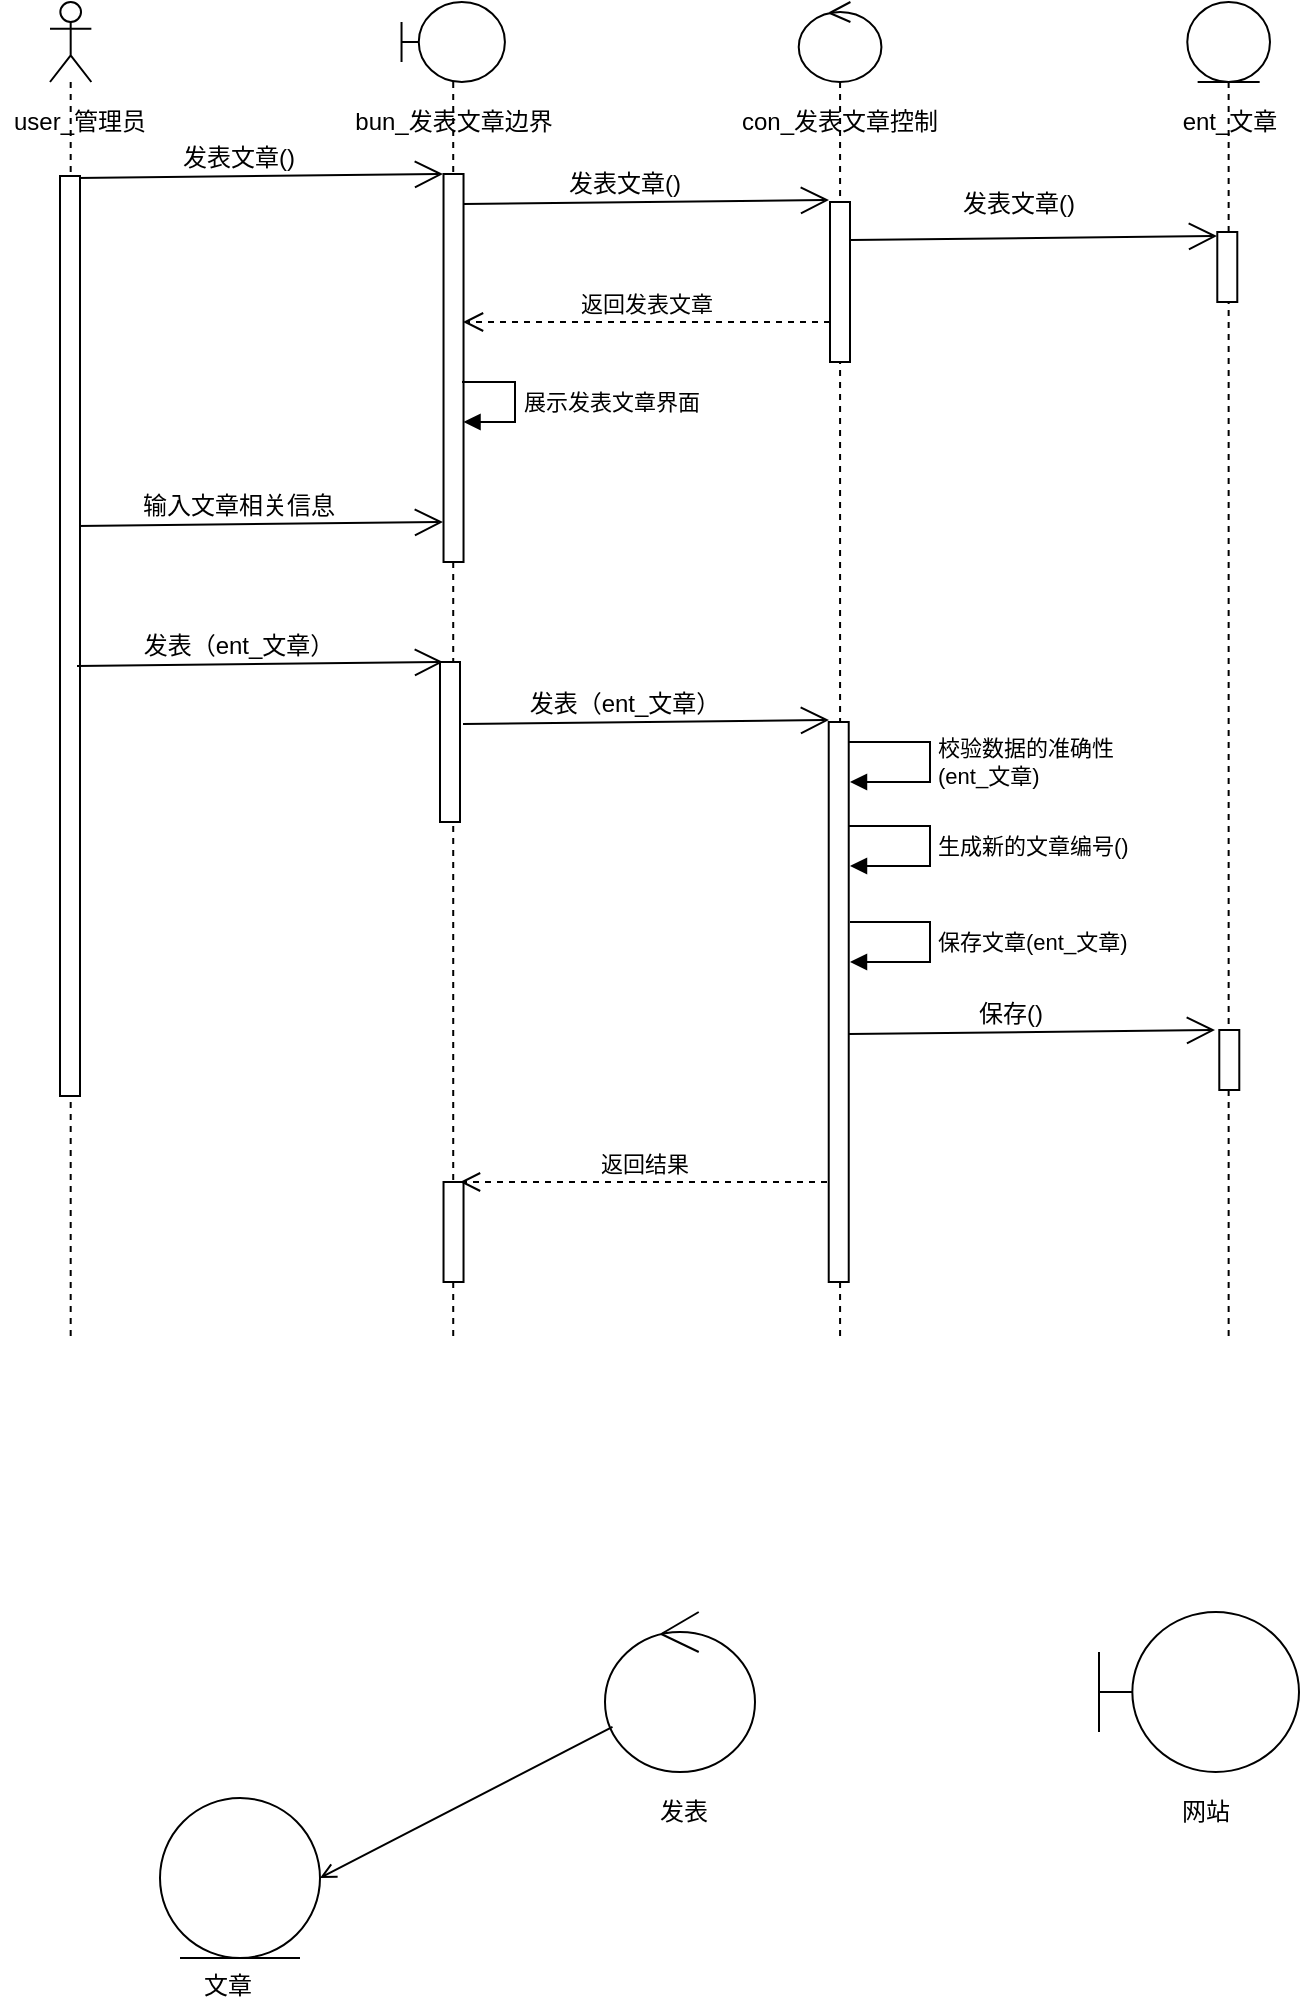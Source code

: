 <mxfile version="10.6.0" type="github"><diagram id="tR3HKV-FSgwvyyN-SO0o" name="Page-1"><mxGraphModel dx="1158" dy="766" grid="1" gridSize="10" guides="1" tooltips="1" connect="1" arrows="1" fold="1" page="1" pageScale="1" pageWidth="2000" pageHeight="1169" math="0" shadow="0"><root><mxCell id="0"/><mxCell id="1" parent="0"/><mxCell id="XWK1yJvFt1IWnZwwz5ON-9" value="" style="group" vertex="1" connectable="0" parent="1"><mxGeometry x="332.5" y="825" width="75" height="110" as="geometry"/></mxCell><mxCell id="XWK1yJvFt1IWnZwwz5ON-4" value="" style="ellipse;shape=umlControl;whiteSpace=wrap;html=1;" vertex="1" parent="XWK1yJvFt1IWnZwwz5ON-9"><mxGeometry width="75" height="80" as="geometry"/></mxCell><mxCell id="XWK1yJvFt1IWnZwwz5ON-7" value="发表" style="text;html=1;resizable=0;points=[];autosize=1;align=left;verticalAlign=top;spacingTop=-4;" vertex="1" parent="XWK1yJvFt1IWnZwwz5ON-9"><mxGeometry x="25" y="90" width="40" height="20" as="geometry"/></mxCell><mxCell id="XWK1yJvFt1IWnZwwz5ON-10" value="" style="group" vertex="1" connectable="0" parent="1"><mxGeometry x="579.5" y="825" width="100" height="110" as="geometry"/></mxCell><mxCell id="XWK1yJvFt1IWnZwwz5ON-2" value="" style="shape=umlBoundary;whiteSpace=wrap;html=1;" vertex="1" parent="XWK1yJvFt1IWnZwwz5ON-10"><mxGeometry width="100" height="80" as="geometry"/></mxCell><mxCell id="XWK1yJvFt1IWnZwwz5ON-8" value="网站" style="text;html=1;resizable=0;points=[];autosize=1;align=left;verticalAlign=top;spacingTop=-4;" vertex="1" parent="XWK1yJvFt1IWnZwwz5ON-10"><mxGeometry x="39" y="90" width="40" height="20" as="geometry"/></mxCell><mxCell id="XWK1yJvFt1IWnZwwz5ON-11" value="" style="group" vertex="1" connectable="0" parent="1"><mxGeometry x="110" y="918" width="80" height="104" as="geometry"/></mxCell><mxCell id="XWK1yJvFt1IWnZwwz5ON-3" value="" style="ellipse;shape=umlEntity;whiteSpace=wrap;html=1;" vertex="1" parent="XWK1yJvFt1IWnZwwz5ON-11"><mxGeometry width="80" height="80" as="geometry"/></mxCell><mxCell id="XWK1yJvFt1IWnZwwz5ON-6" value="文章" style="text;html=1;resizable=0;points=[];autosize=1;align=left;verticalAlign=top;spacingTop=-4;" vertex="1" parent="XWK1yJvFt1IWnZwwz5ON-11"><mxGeometry x="20" y="84" width="40" height="20" as="geometry"/></mxCell><mxCell id="XWK1yJvFt1IWnZwwz5ON-12" style="rounded=0;orthogonalLoop=1;jettySize=auto;html=1;entryX=1;entryY=0.5;entryDx=0;entryDy=0;endArrow=open;endFill=0;" edge="1" parent="1" source="XWK1yJvFt1IWnZwwz5ON-4" target="XWK1yJvFt1IWnZwwz5ON-3"><mxGeometry relative="1" as="geometry"/></mxCell><mxCell id="0hwVORXHVYGWjJwcm3Ox-16" value="" style="group;container=1;" parent="1" vertex="1" connectable="0"><mxGeometry x="70" y="135" width="183" height="2" as="geometry"><mxRectangle x="225" y="245" width="50" height="40" as="alternateBounds"/></mxGeometry></mxCell><mxCell id="0hwVORXHVYGWjJwcm3Ox-25" value="" style="group" parent="1" vertex="1" connectable="0"><mxGeometry x="196.5" y="20" width="127" height="670" as="geometry"/></mxCell><mxCell id="0hwVORXHVYGWjJwcm3Ox-5" value="" style="shape=umlLifeline;participant=umlBoundary;perimeter=lifelinePerimeter;whiteSpace=wrap;html=1;container=1;collapsible=0;recursiveResize=0;verticalAlign=top;spacingTop=36;labelBackgroundColor=#ffffff;outlineConnect=0;size=40;" parent="0hwVORXHVYGWjJwcm3Ox-25" vertex="1"><mxGeometry x="34.263" width="51.695" height="670" as="geometry"/></mxCell><mxCell id="0hwVORXHVYGWjJwcm3Ox-12" value="" style="html=1;points=[];perimeter=orthogonalPerimeter;" parent="0hwVORXHVYGWjJwcm3Ox-5" vertex="1"><mxGeometry x="21" y="86" width="10" height="194" as="geometry"/></mxCell><mxCell id="0hwVORXHVYGWjJwcm3Ox-53" value="" style="html=1;points=[];perimeter=orthogonalPerimeter;" parent="0hwVORXHVYGWjJwcm3Ox-5" vertex="1"><mxGeometry x="19.237" y="330" width="10" height="80" as="geometry"/></mxCell><mxCell id="0hwVORXHVYGWjJwcm3Ox-80" value="" style="html=1;points=[];perimeter=orthogonalPerimeter;" parent="0hwVORXHVYGWjJwcm3Ox-5" vertex="1"><mxGeometry x="21" y="590" width="10" height="50" as="geometry"/></mxCell><mxCell id="0hwVORXHVYGWjJwcm3Ox-21" value="bun_发表文章边界" style="text;html=1;strokeColor=none;fillColor=none;align=center;verticalAlign=middle;whiteSpace=wrap;rounded=0;" parent="0hwVORXHVYGWjJwcm3Ox-25" vertex="1"><mxGeometry y="50" width="120" height="20" as="geometry"/></mxCell><mxCell id="0hwVORXHVYGWjJwcm3Ox-31" value="返回发表文章" style="html=1;verticalAlign=bottom;endArrow=open;dashed=1;endSize=8;" parent="0hwVORXHVYGWjJwcm3Ox-25" edge="1"><mxGeometry relative="1" as="geometry"><mxPoint x="248.5" y="160" as="sourcePoint"/><mxPoint x="65" y="160" as="targetPoint"/></mxGeometry></mxCell><mxCell id="0hwVORXHVYGWjJwcm3Ox-33" value="展示发表文章界面" style="edgeStyle=orthogonalEdgeStyle;html=1;align=left;spacingLeft=2;endArrow=block;rounded=0;" parent="0hwVORXHVYGWjJwcm3Ox-25" target="0hwVORXHVYGWjJwcm3Ox-12" edge="1"><mxGeometry relative="1" as="geometry"><mxPoint x="64.5" y="190" as="sourcePoint"/><Array as="points"><mxPoint x="91" y="190"/><mxPoint x="91" y="210"/></Array><mxPoint x="69.5" y="210" as="targetPoint"/></mxGeometry></mxCell><mxCell id="0hwVORXHVYGWjJwcm3Ox-36" value="" style="group" parent="0hwVORXHVYGWjJwcm3Ox-25" vertex="1" connectable="0"><mxGeometry x="-128" y="260" width="183" height="2" as="geometry"/></mxCell><mxCell id="0hwVORXHVYGWjJwcm3Ox-37" value="" style="endArrow=open;endFill=1;endSize=12;html=1;entryX=0.15;entryY=0.07;entryDx=0;entryDy=0;entryPerimeter=0;" parent="0hwVORXHVYGWjJwcm3Ox-36" edge="1"><mxGeometry width="160" relative="1" as="geometry"><mxPoint y="2" as="sourcePoint"/><mxPoint x="183" as="targetPoint"/></mxGeometry></mxCell><mxCell id="0hwVORXHVYGWjJwcm3Ox-38" value="输入文章相关信息" style="text;html=1;resizable=0;points=[];align=center;verticalAlign=middle;labelBackgroundColor=#ffffff;" parent="0hwVORXHVYGWjJwcm3Ox-37" vertex="1" connectable="0"><mxGeometry x="-0.278" y="2" relative="1" as="geometry"><mxPoint x="14" y="-8" as="offset"/></mxGeometry></mxCell><mxCell id="0hwVORXHVYGWjJwcm3Ox-43" value="" style="group" parent="0hwVORXHVYGWjJwcm3Ox-25" vertex="1" connectable="0"><mxGeometry x="-121" y="410" width="183" height="2" as="geometry"/></mxCell><mxCell id="0hwVORXHVYGWjJwcm3Ox-15" value="" style="group" parent="0hwVORXHVYGWjJwcm3Ox-25" vertex="1" connectable="0"><mxGeometry x="-128" y="86" width="183" height="2" as="geometry"/></mxCell><mxCell id="0hwVORXHVYGWjJwcm3Ox-13" value="" style="endArrow=open;endFill=1;endSize=12;html=1;entryX=0.15;entryY=0.07;entryDx=0;entryDy=0;entryPerimeter=0;" parent="0hwVORXHVYGWjJwcm3Ox-15" edge="1"><mxGeometry width="160" relative="1" as="geometry"><mxPoint y="2" as="sourcePoint"/><mxPoint x="183" as="targetPoint"/></mxGeometry></mxCell><mxCell id="0hwVORXHVYGWjJwcm3Ox-14" value="发表文章()" style="text;html=1;resizable=0;points=[];align=center;verticalAlign=middle;labelBackgroundColor=#ffffff;" parent="0hwVORXHVYGWjJwcm3Ox-13" vertex="1" connectable="0"><mxGeometry x="-0.278" y="2" relative="1" as="geometry"><mxPoint x="14" y="-8" as="offset"/></mxGeometry></mxCell><mxCell id="0hwVORXHVYGWjJwcm3Ox-26" value="" style="group" parent="1" vertex="1" connectable="0"><mxGeometry x="30" y="20" width="80" height="670" as="geometry"/></mxCell><mxCell id="0hwVORXHVYGWjJwcm3Ox-4" value="" style="shape=umlLifeline;participant=umlActor;perimeter=lifelinePerimeter;whiteSpace=wrap;html=1;container=1;collapsible=0;recursiveResize=0;verticalAlign=top;spacingTop=36;labelBackgroundColor=#ffffff;outlineConnect=0;" parent="0hwVORXHVYGWjJwcm3Ox-26" vertex="1"><mxGeometry x="25" width="20.678" height="670" as="geometry"/></mxCell><mxCell id="0hwVORXHVYGWjJwcm3Ox-10" value="" style="html=1;points=[];perimeter=orthogonalPerimeter;" parent="0hwVORXHVYGWjJwcm3Ox-4" vertex="1"><mxGeometry x="5" y="87" width="10" height="460" as="geometry"/></mxCell><mxCell id="0hwVORXHVYGWjJwcm3Ox-20" value="user_管理员" style="text;html=1;strokeColor=none;fillColor=none;align=center;verticalAlign=middle;whiteSpace=wrap;rounded=0;" parent="0hwVORXHVYGWjJwcm3Ox-26" vertex="1"><mxGeometry y="50" width="80" height="20" as="geometry"/></mxCell><mxCell id="0hwVORXHVYGWjJwcm3Ox-27" value="" style="group" parent="1" vertex="1" connectable="0"><mxGeometry x="609.5" y="20" width="70" height="670" as="geometry"/></mxCell><mxCell id="0hwVORXHVYGWjJwcm3Ox-7" value="" style="shape=umlLifeline;participant=umlEntity;perimeter=lifelinePerimeter;whiteSpace=wrap;html=1;container=1;collapsible=0;recursiveResize=0;verticalAlign=top;spacingTop=36;labelBackgroundColor=#ffffff;outlineConnect=0;" parent="0hwVORXHVYGWjJwcm3Ox-27" vertex="1"><mxGeometry x="14.144" width="41.356" height="670" as="geometry"/></mxCell><mxCell id="0hwVORXHVYGWjJwcm3Ox-28" value="" style="html=1;points=[];perimeter=orthogonalPerimeter;" parent="0hwVORXHVYGWjJwcm3Ox-7" vertex="1"><mxGeometry x="15" y="115" width="10" height="35" as="geometry"/></mxCell><mxCell id="0hwVORXHVYGWjJwcm3Ox-76" value="" style="html=1;points=[];perimeter=orthogonalPerimeter;" parent="0hwVORXHVYGWjJwcm3Ox-7" vertex="1"><mxGeometry x="16" y="514" width="10" height="30" as="geometry"/></mxCell><mxCell id="0hwVORXHVYGWjJwcm3Ox-23" value="ent_文章" style="text;html=1;strokeColor=none;fillColor=none;align=center;verticalAlign=middle;whiteSpace=wrap;rounded=0;" parent="0hwVORXHVYGWjJwcm3Ox-27" vertex="1"><mxGeometry y="50" width="70" height="20" as="geometry"/></mxCell><mxCell id="0hwVORXHVYGWjJwcm3Ox-24" value="" style="group" parent="1" vertex="1" connectable="0"><mxGeometry x="395" y="20" width="110" height="670" as="geometry"/></mxCell><mxCell id="0hwVORXHVYGWjJwcm3Ox-6" value="" style="shape=umlLifeline;participant=umlControl;perimeter=lifelinePerimeter;whiteSpace=wrap;html=1;container=1;collapsible=0;recursiveResize=0;verticalAlign=top;spacingTop=36;labelBackgroundColor=#ffffff;outlineConnect=0;" parent="0hwVORXHVYGWjJwcm3Ox-24" vertex="1"><mxGeometry x="34.364" width="41.356" height="670" as="geometry"/></mxCell><mxCell id="0hwVORXHVYGWjJwcm3Ox-19" value="" style="html=1;points=[];perimeter=orthogonalPerimeter;" parent="0hwVORXHVYGWjJwcm3Ox-6" vertex="1"><mxGeometry x="15.636" y="100" width="10" height="80" as="geometry"/></mxCell><mxCell id="0hwVORXHVYGWjJwcm3Ox-68" value="" style="html=1;points=[];perimeter=orthogonalPerimeter;" parent="0hwVORXHVYGWjJwcm3Ox-6" vertex="1"><mxGeometry x="15" y="360" width="10" height="280" as="geometry"/></mxCell><mxCell id="0hwVORXHVYGWjJwcm3Ox-22" value="con_发表文章控制" style="text;html=1;strokeColor=none;fillColor=none;align=center;verticalAlign=middle;whiteSpace=wrap;rounded=0;" parent="0hwVORXHVYGWjJwcm3Ox-24" vertex="1"><mxGeometry y="50" width="110" height="20" as="geometry"/></mxCell><mxCell id="0hwVORXHVYGWjJwcm3Ox-44" value="" style="endArrow=open;endFill=1;endSize=12;html=1;entryX=0.15;entryY=0.07;entryDx=0;entryDy=0;entryPerimeter=0;" parent="0hwVORXHVYGWjJwcm3Ox-24" edge="1"><mxGeometry width="160" relative="1" as="geometry"><mxPoint x="-133.5" y="361" as="sourcePoint"/><mxPoint x="49.5" y="359" as="targetPoint"/></mxGeometry></mxCell><mxCell id="0hwVORXHVYGWjJwcm3Ox-45" value="发表（ent_文章）" style="text;html=1;resizable=0;points=[];align=center;verticalAlign=middle;labelBackgroundColor=#ffffff;" parent="0hwVORXHVYGWjJwcm3Ox-44" vertex="1" connectable="0"><mxGeometry x="-0.278" y="2" relative="1" as="geometry"><mxPoint x="14" y="-8" as="offset"/></mxGeometry></mxCell><mxCell id="0hwVORXHVYGWjJwcm3Ox-79" value="返回结果" style="html=1;verticalAlign=bottom;endArrow=open;dashed=1;endSize=8;" parent="0hwVORXHVYGWjJwcm3Ox-24" edge="1"><mxGeometry relative="1" as="geometry"><mxPoint x="48.5" y="590" as="sourcePoint"/><mxPoint x="-135" y="590" as="targetPoint"/></mxGeometry></mxCell><mxCell id="0hwVORXHVYGWjJwcm3Ox-29" value="" style="endArrow=open;endFill=1;endSize=12;html=1;entryX=0.15;entryY=0.07;entryDx=0;entryDy=0;entryPerimeter=0;" parent="1" edge="1"><mxGeometry width="160" relative="1" as="geometry"><mxPoint x="455.5" y="139" as="sourcePoint"/><mxPoint x="638.5" y="137" as="targetPoint"/></mxGeometry></mxCell><mxCell id="0hwVORXHVYGWjJwcm3Ox-30" value="发表文章()" style="text;html=1;resizable=0;points=[];align=center;verticalAlign=middle;labelBackgroundColor=#ffffff;" parent="0hwVORXHVYGWjJwcm3Ox-29" vertex="1" connectable="0"><mxGeometry x="-0.278" y="2" relative="1" as="geometry"><mxPoint x="17.5" y="-15.5" as="offset"/></mxGeometry></mxCell><mxCell id="0hwVORXHVYGWjJwcm3Ox-39" value="" style="group" parent="1" vertex="1" connectable="0"><mxGeometry x="68.5" y="350" width="183" height="2" as="geometry"/></mxCell><mxCell id="0hwVORXHVYGWjJwcm3Ox-40" value="" style="endArrow=open;endFill=1;endSize=12;html=1;entryX=0.15;entryY=0.07;entryDx=0;entryDy=0;entryPerimeter=0;" parent="0hwVORXHVYGWjJwcm3Ox-39" edge="1"><mxGeometry width="160" relative="1" as="geometry"><mxPoint y="2" as="sourcePoint"/><mxPoint x="183" as="targetPoint"/></mxGeometry></mxCell><mxCell id="0hwVORXHVYGWjJwcm3Ox-41" value="发表（ent_文章）" style="text;html=1;resizable=0;points=[];align=center;verticalAlign=middle;labelBackgroundColor=#ffffff;" parent="0hwVORXHVYGWjJwcm3Ox-40" vertex="1" connectable="0"><mxGeometry x="-0.278" y="2" relative="1" as="geometry"><mxPoint x="14" y="-8" as="offset"/></mxGeometry></mxCell><mxCell id="0hwVORXHVYGWjJwcm3Ox-47" value="" style="group" parent="1" vertex="1" connectable="0"><mxGeometry x="261.5" y="119" width="183" height="2" as="geometry"/></mxCell><mxCell id="0hwVORXHVYGWjJwcm3Ox-48" value="" style="endArrow=open;endFill=1;endSize=12;html=1;entryX=0.15;entryY=0.07;entryDx=0;entryDy=0;entryPerimeter=0;" parent="0hwVORXHVYGWjJwcm3Ox-47" edge="1"><mxGeometry width="160" relative="1" as="geometry"><mxPoint y="2" as="sourcePoint"/><mxPoint x="183" as="targetPoint"/></mxGeometry></mxCell><mxCell id="0hwVORXHVYGWjJwcm3Ox-49" value="发表文章()" style="text;html=1;resizable=0;points=[];align=center;verticalAlign=middle;labelBackgroundColor=#ffffff;" parent="0hwVORXHVYGWjJwcm3Ox-48" vertex="1" connectable="0"><mxGeometry x="-0.278" y="2" relative="1" as="geometry"><mxPoint x="14" y="-8" as="offset"/></mxGeometry></mxCell><mxCell id="0hwVORXHVYGWjJwcm3Ox-70" value="校验数据的准确性&lt;br&gt;(ent_文章)" style="edgeStyle=orthogonalEdgeStyle;html=1;align=left;spacingLeft=2;endArrow=block;rounded=0;" parent="1" edge="1"><mxGeometry relative="1" as="geometry"><mxPoint x="454.5" y="390" as="sourcePoint"/><Array as="points"><mxPoint x="495" y="390"/><mxPoint x="495" y="410"/></Array><mxPoint x="455" y="410" as="targetPoint"/></mxGeometry></mxCell><mxCell id="0hwVORXHVYGWjJwcm3Ox-73" value="生成新的文章编号()" style="edgeStyle=orthogonalEdgeStyle;html=1;align=left;spacingLeft=2;endArrow=block;rounded=0;" parent="1" edge="1"><mxGeometry relative="1" as="geometry"><mxPoint x="454.5" y="432" as="sourcePoint"/><Array as="points"><mxPoint x="495" y="432"/><mxPoint x="495" y="452"/></Array><mxPoint x="455" y="452" as="targetPoint"/></mxGeometry></mxCell><mxCell id="0hwVORXHVYGWjJwcm3Ox-75" value="保存文章(ent_文章)" style="edgeStyle=orthogonalEdgeStyle;html=1;align=left;spacingLeft=2;endArrow=block;rounded=0;" parent="1" edge="1"><mxGeometry relative="1" as="geometry"><mxPoint x="455" y="480" as="sourcePoint"/><Array as="points"><mxPoint x="495" y="480"/><mxPoint x="495" y="500"/></Array><mxPoint x="455" y="500" as="targetPoint"/></mxGeometry></mxCell><mxCell id="0hwVORXHVYGWjJwcm3Ox-77" value="" style="endArrow=open;endFill=1;endSize=12;html=1;entryX=0.15;entryY=0.07;entryDx=0;entryDy=0;entryPerimeter=0;" parent="1" edge="1"><mxGeometry width="160" relative="1" as="geometry"><mxPoint x="454.5" y="536" as="sourcePoint"/><mxPoint x="637.5" y="534" as="targetPoint"/></mxGeometry></mxCell><mxCell id="0hwVORXHVYGWjJwcm3Ox-78" value="保存()" style="text;html=1;resizable=0;points=[];align=center;verticalAlign=middle;labelBackgroundColor=#ffffff;" parent="0hwVORXHVYGWjJwcm3Ox-77" vertex="1" connectable="0"><mxGeometry x="-0.278" y="2" relative="1" as="geometry"><mxPoint x="14" y="-8" as="offset"/></mxGeometry></mxCell></root></mxGraphModel></diagram></mxfile>